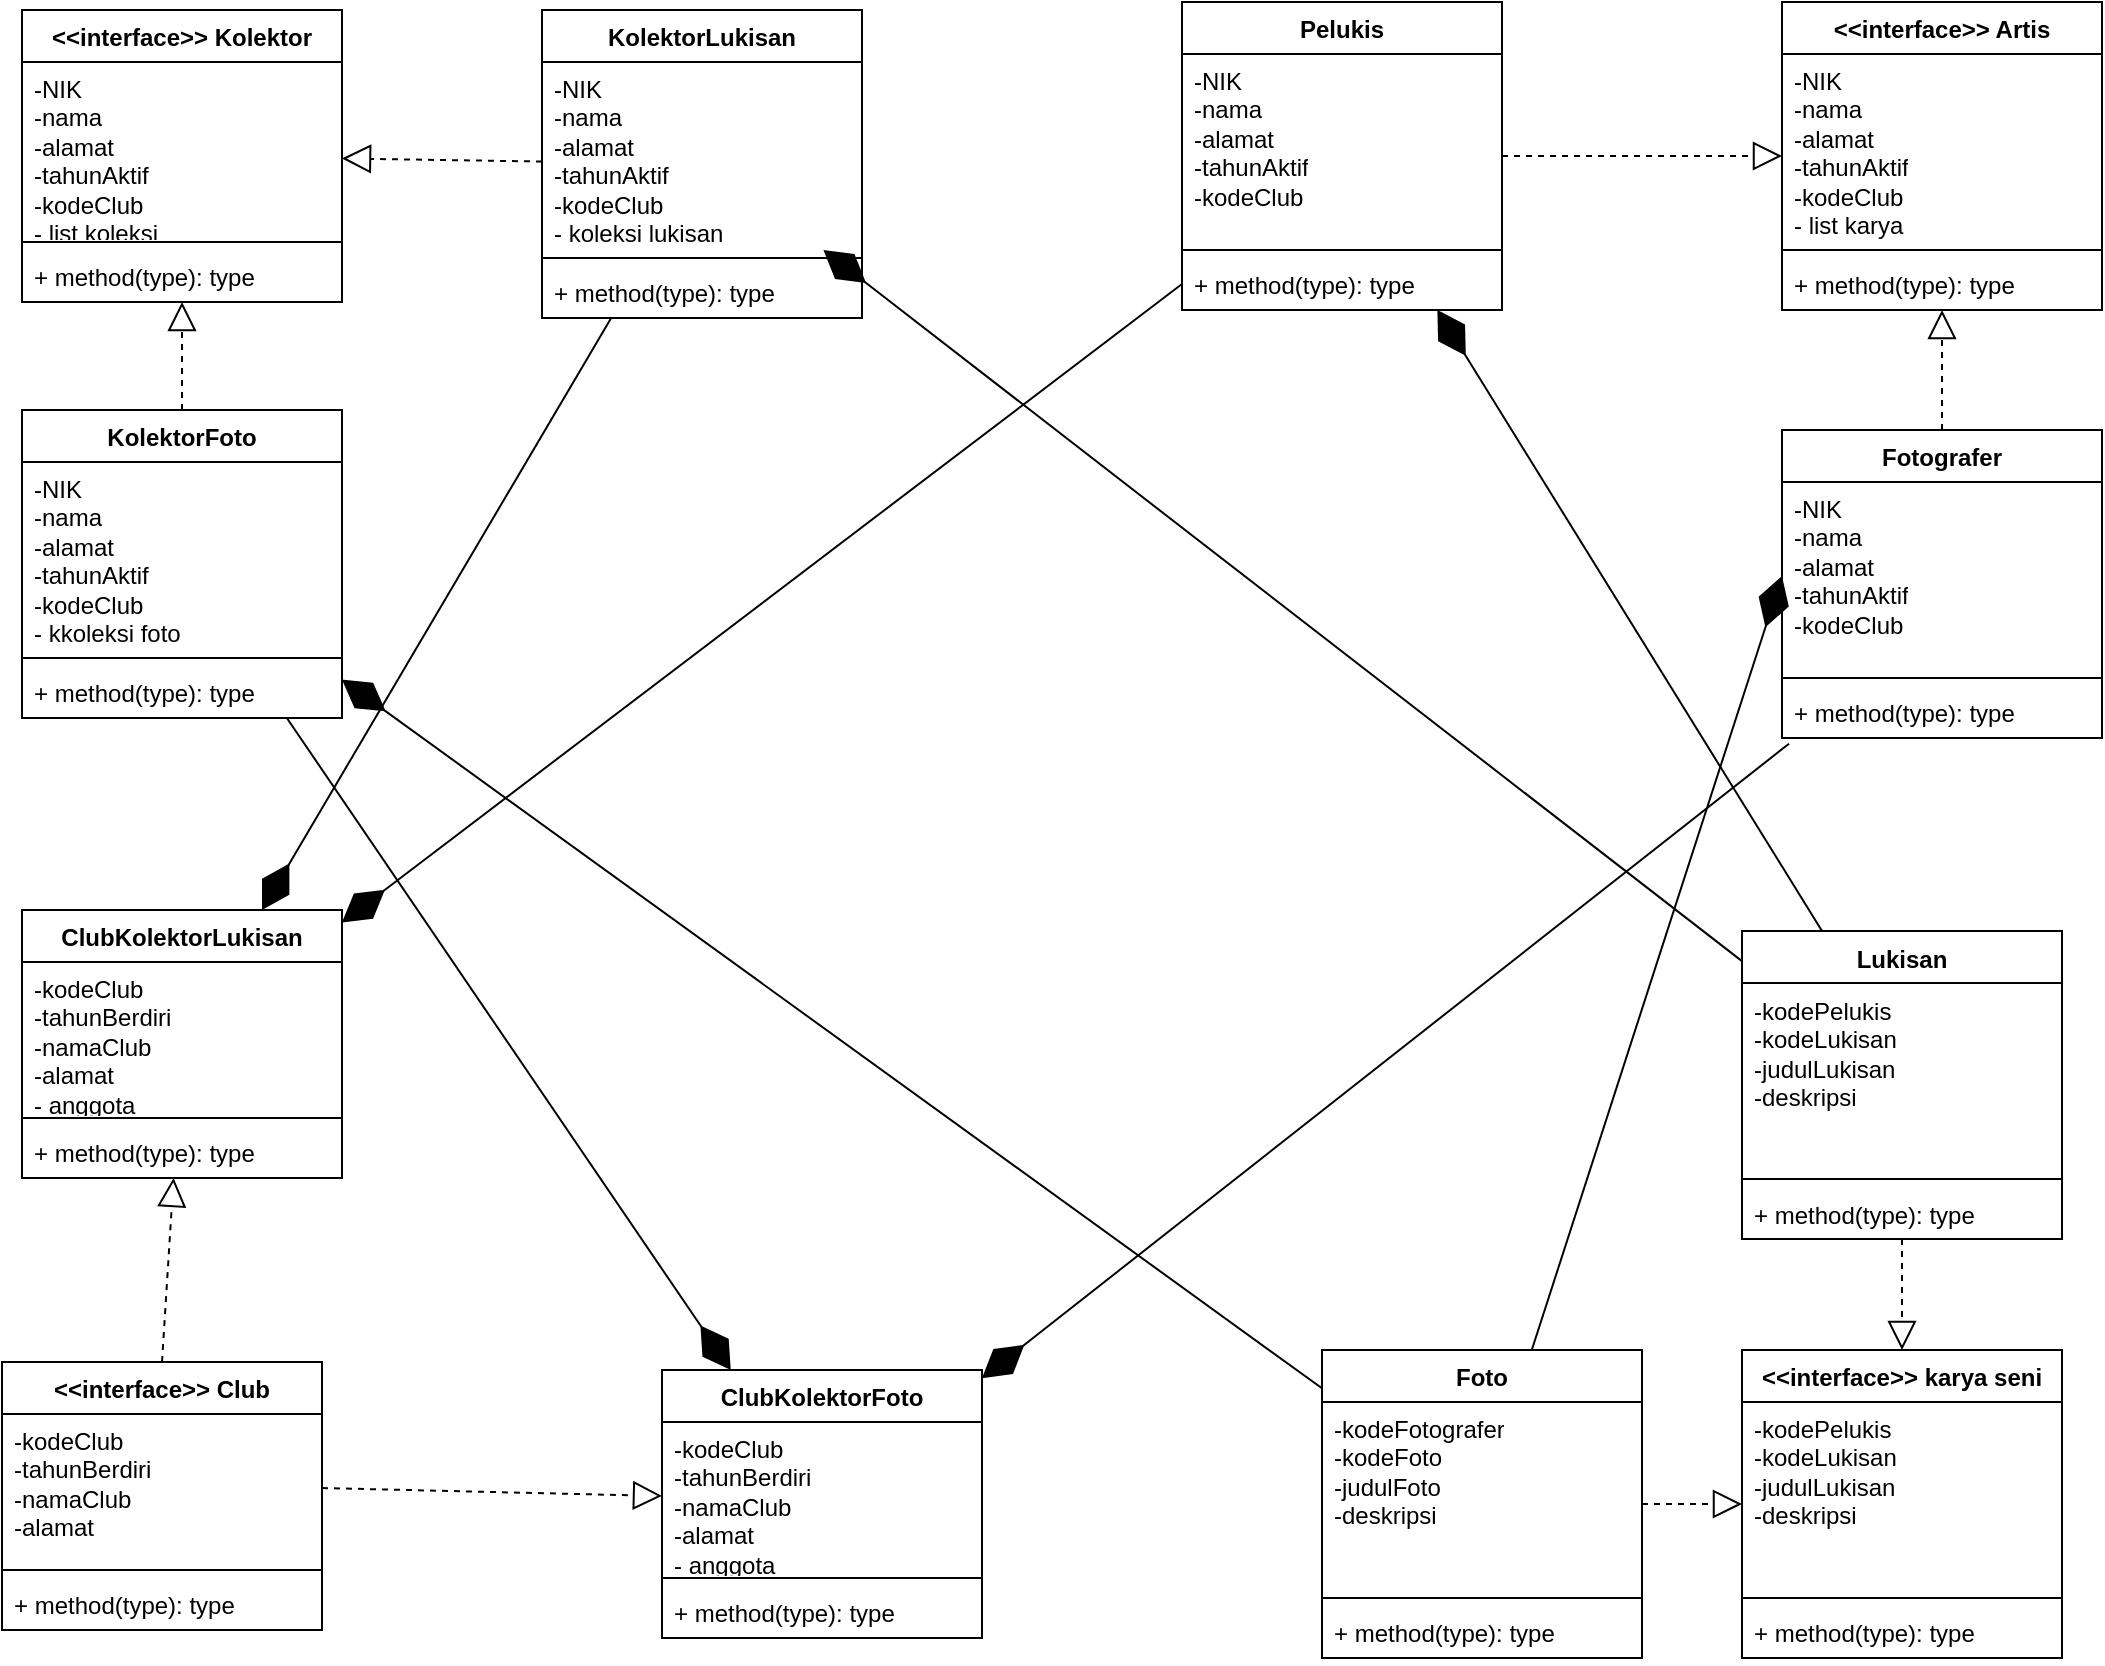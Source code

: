 <mxfile version="21.1.1" type="device">
  <diagram name="Halaman-1" id="w1nfSlfOFUZeimxJVYOu">
    <mxGraphModel dx="1985" dy="2001" grid="1" gridSize="10" guides="1" tooltips="1" connect="1" arrows="1" fold="1" page="1" pageScale="1" pageWidth="827" pageHeight="1169" math="0" shadow="0">
      <root>
        <mxCell id="0" />
        <mxCell id="1" parent="0" />
        <mxCell id="wIvVWz_7Oj9DMSqYCGYu-6" value="KolektorLukisan" style="swimlane;fontStyle=1;align=center;verticalAlign=top;childLayout=stackLayout;horizontal=1;startSize=26;horizontalStack=0;resizeParent=1;resizeParentMax=0;resizeLast=0;collapsible=1;marginBottom=0;whiteSpace=wrap;html=1;" vertex="1" parent="1">
          <mxGeometry x="290" y="-30" width="160" height="154" as="geometry" />
        </mxCell>
        <mxCell id="wIvVWz_7Oj9DMSqYCGYu-7" value="&lt;div&gt;&lt;span style=&quot;background-color: initial;&quot;&gt;-NIK&lt;/span&gt;&lt;br&gt;&lt;/div&gt;&lt;div&gt;-nama&lt;/div&gt;&lt;div&gt;-alamat&lt;/div&gt;&lt;div&gt;-tahunAktif&lt;/div&gt;&lt;div&gt;-kodeClub&lt;/div&gt;&lt;div&gt;- koleksi lukisan&lt;/div&gt;" style="text;strokeColor=none;fillColor=none;align=left;verticalAlign=top;spacingLeft=4;spacingRight=4;overflow=hidden;rotatable=0;points=[[0,0.5],[1,0.5]];portConstraint=eastwest;whiteSpace=wrap;html=1;" vertex="1" parent="wIvVWz_7Oj9DMSqYCGYu-6">
          <mxGeometry y="26" width="160" height="94" as="geometry" />
        </mxCell>
        <mxCell id="wIvVWz_7Oj9DMSqYCGYu-8" value="" style="line;strokeWidth=1;fillColor=none;align=left;verticalAlign=middle;spacingTop=-1;spacingLeft=3;spacingRight=3;rotatable=0;labelPosition=right;points=[];portConstraint=eastwest;strokeColor=inherit;" vertex="1" parent="wIvVWz_7Oj9DMSqYCGYu-6">
          <mxGeometry y="120" width="160" height="8" as="geometry" />
        </mxCell>
        <mxCell id="wIvVWz_7Oj9DMSqYCGYu-9" value="+ method(type): type" style="text;strokeColor=none;fillColor=none;align=left;verticalAlign=top;spacingLeft=4;spacingRight=4;overflow=hidden;rotatable=0;points=[[0,0.5],[1,0.5]];portConstraint=eastwest;whiteSpace=wrap;html=1;" vertex="1" parent="wIvVWz_7Oj9DMSqYCGYu-6">
          <mxGeometry y="128" width="160" height="26" as="geometry" />
        </mxCell>
        <mxCell id="wIvVWz_7Oj9DMSqYCGYu-10" value="Pelukis" style="swimlane;fontStyle=1;align=center;verticalAlign=top;childLayout=stackLayout;horizontal=1;startSize=26;horizontalStack=0;resizeParent=1;resizeParentMax=0;resizeLast=0;collapsible=1;marginBottom=0;whiteSpace=wrap;html=1;" vertex="1" parent="1">
          <mxGeometry x="610" y="-34" width="160" height="154" as="geometry" />
        </mxCell>
        <mxCell id="wIvVWz_7Oj9DMSqYCGYu-11" value="&lt;div&gt;-NIK&lt;/div&gt;&lt;div&gt;-nama&lt;/div&gt;&lt;div&gt;-alamat&lt;/div&gt;&lt;div&gt;-tahunAktif&lt;/div&gt;&lt;div&gt;-kodeClub&lt;/div&gt;" style="text;strokeColor=none;fillColor=none;align=left;verticalAlign=top;spacingLeft=4;spacingRight=4;overflow=hidden;rotatable=0;points=[[0,0.5],[1,0.5]];portConstraint=eastwest;whiteSpace=wrap;html=1;" vertex="1" parent="wIvVWz_7Oj9DMSqYCGYu-10">
          <mxGeometry y="26" width="160" height="94" as="geometry" />
        </mxCell>
        <mxCell id="wIvVWz_7Oj9DMSqYCGYu-12" value="" style="line;strokeWidth=1;fillColor=none;align=left;verticalAlign=middle;spacingTop=-1;spacingLeft=3;spacingRight=3;rotatable=0;labelPosition=right;points=[];portConstraint=eastwest;strokeColor=inherit;" vertex="1" parent="wIvVWz_7Oj9DMSqYCGYu-10">
          <mxGeometry y="120" width="160" height="8" as="geometry" />
        </mxCell>
        <mxCell id="wIvVWz_7Oj9DMSqYCGYu-13" value="+ method(type): type" style="text;strokeColor=none;fillColor=none;align=left;verticalAlign=top;spacingLeft=4;spacingRight=4;overflow=hidden;rotatable=0;points=[[0,0.5],[1,0.5]];portConstraint=eastwest;whiteSpace=wrap;html=1;" vertex="1" parent="wIvVWz_7Oj9DMSqYCGYu-10">
          <mxGeometry y="128" width="160" height="26" as="geometry" />
        </mxCell>
        <mxCell id="wIvVWz_7Oj9DMSqYCGYu-14" value="&amp;lt;&amp;lt;interface&amp;gt;&amp;gt; Club" style="swimlane;fontStyle=1;align=center;verticalAlign=top;childLayout=stackLayout;horizontal=1;startSize=26;horizontalStack=0;resizeParent=1;resizeParentMax=0;resizeLast=0;collapsible=1;marginBottom=0;whiteSpace=wrap;html=1;" vertex="1" parent="1">
          <mxGeometry x="20" y="646" width="160" height="134" as="geometry" />
        </mxCell>
        <mxCell id="wIvVWz_7Oj9DMSqYCGYu-15" value="&lt;div&gt;-kodeClub&lt;/div&gt;&lt;div&gt;-tahunBerdiri&lt;/div&gt;&lt;div&gt;-namaClub&lt;/div&gt;&lt;div&gt;-alamat&lt;/div&gt;" style="text;strokeColor=none;fillColor=none;align=left;verticalAlign=top;spacingLeft=4;spacingRight=4;overflow=hidden;rotatable=0;points=[[0,0.5],[1,0.5]];portConstraint=eastwest;whiteSpace=wrap;html=1;" vertex="1" parent="wIvVWz_7Oj9DMSqYCGYu-14">
          <mxGeometry y="26" width="160" height="74" as="geometry" />
        </mxCell>
        <mxCell id="wIvVWz_7Oj9DMSqYCGYu-16" value="" style="line;strokeWidth=1;fillColor=none;align=left;verticalAlign=middle;spacingTop=-1;spacingLeft=3;spacingRight=3;rotatable=0;labelPosition=right;points=[];portConstraint=eastwest;strokeColor=inherit;" vertex="1" parent="wIvVWz_7Oj9DMSqYCGYu-14">
          <mxGeometry y="100" width="160" height="8" as="geometry" />
        </mxCell>
        <mxCell id="wIvVWz_7Oj9DMSqYCGYu-17" value="+ method(type): type" style="text;strokeColor=none;fillColor=none;align=left;verticalAlign=top;spacingLeft=4;spacingRight=4;overflow=hidden;rotatable=0;points=[[0,0.5],[1,0.5]];portConstraint=eastwest;whiteSpace=wrap;html=1;" vertex="1" parent="wIvVWz_7Oj9DMSqYCGYu-14">
          <mxGeometry y="108" width="160" height="26" as="geometry" />
        </mxCell>
        <mxCell id="wIvVWz_7Oj9DMSqYCGYu-18" value="ClubKolektorFoto" style="swimlane;fontStyle=1;align=center;verticalAlign=top;childLayout=stackLayout;horizontal=1;startSize=26;horizontalStack=0;resizeParent=1;resizeParentMax=0;resizeLast=0;collapsible=1;marginBottom=0;whiteSpace=wrap;html=1;" vertex="1" parent="1">
          <mxGeometry x="350" y="650" width="160" height="134" as="geometry" />
        </mxCell>
        <mxCell id="wIvVWz_7Oj9DMSqYCGYu-19" value="&lt;div&gt;-kodeClub&lt;/div&gt;&lt;div&gt;-tahunBerdiri&lt;/div&gt;&lt;div&gt;-namaClub&lt;/div&gt;&lt;div&gt;-alamat&lt;/div&gt;&lt;div&gt;- anggota&lt;/div&gt;" style="text;strokeColor=none;fillColor=none;align=left;verticalAlign=top;spacingLeft=4;spacingRight=4;overflow=hidden;rotatable=0;points=[[0,0.5],[1,0.5]];portConstraint=eastwest;whiteSpace=wrap;html=1;" vertex="1" parent="wIvVWz_7Oj9DMSqYCGYu-18">
          <mxGeometry y="26" width="160" height="74" as="geometry" />
        </mxCell>
        <mxCell id="wIvVWz_7Oj9DMSqYCGYu-20" value="" style="line;strokeWidth=1;fillColor=none;align=left;verticalAlign=middle;spacingTop=-1;spacingLeft=3;spacingRight=3;rotatable=0;labelPosition=right;points=[];portConstraint=eastwest;strokeColor=inherit;" vertex="1" parent="wIvVWz_7Oj9DMSqYCGYu-18">
          <mxGeometry y="100" width="160" height="8" as="geometry" />
        </mxCell>
        <mxCell id="wIvVWz_7Oj9DMSqYCGYu-21" value="+ method(type): type" style="text;strokeColor=none;fillColor=none;align=left;verticalAlign=top;spacingLeft=4;spacingRight=4;overflow=hidden;rotatable=0;points=[[0,0.5],[1,0.5]];portConstraint=eastwest;whiteSpace=wrap;html=1;" vertex="1" parent="wIvVWz_7Oj9DMSqYCGYu-18">
          <mxGeometry y="108" width="160" height="26" as="geometry" />
        </mxCell>
        <mxCell id="wIvVWz_7Oj9DMSqYCGYu-22" value="KolektorFoto" style="swimlane;fontStyle=1;align=center;verticalAlign=top;childLayout=stackLayout;horizontal=1;startSize=26;horizontalStack=0;resizeParent=1;resizeParentMax=0;resizeLast=0;collapsible=1;marginBottom=0;whiteSpace=wrap;html=1;" vertex="1" parent="1">
          <mxGeometry x="30" y="170" width="160" height="154" as="geometry" />
        </mxCell>
        <mxCell id="wIvVWz_7Oj9DMSqYCGYu-23" value="&lt;div&gt;&lt;span style=&quot;background-color: initial;&quot;&gt;-NIK&lt;/span&gt;&lt;br&gt;&lt;/div&gt;&lt;div&gt;-nama&lt;/div&gt;&lt;div&gt;-alamat&lt;/div&gt;&lt;div&gt;-tahunAktif&lt;/div&gt;&lt;div&gt;-kodeClub&lt;/div&gt;&lt;div&gt;- kkoleksi foto&lt;/div&gt;" style="text;strokeColor=none;fillColor=none;align=left;verticalAlign=top;spacingLeft=4;spacingRight=4;overflow=hidden;rotatable=0;points=[[0,0.5],[1,0.5]];portConstraint=eastwest;whiteSpace=wrap;html=1;" vertex="1" parent="wIvVWz_7Oj9DMSqYCGYu-22">
          <mxGeometry y="26" width="160" height="94" as="geometry" />
        </mxCell>
        <mxCell id="wIvVWz_7Oj9DMSqYCGYu-24" value="" style="line;strokeWidth=1;fillColor=none;align=left;verticalAlign=middle;spacingTop=-1;spacingLeft=3;spacingRight=3;rotatable=0;labelPosition=right;points=[];portConstraint=eastwest;strokeColor=inherit;" vertex="1" parent="wIvVWz_7Oj9DMSqYCGYu-22">
          <mxGeometry y="120" width="160" height="8" as="geometry" />
        </mxCell>
        <mxCell id="wIvVWz_7Oj9DMSqYCGYu-25" value="+ method(type): type" style="text;strokeColor=none;fillColor=none;align=left;verticalAlign=top;spacingLeft=4;spacingRight=4;overflow=hidden;rotatable=0;points=[[0,0.5],[1,0.5]];portConstraint=eastwest;whiteSpace=wrap;html=1;" vertex="1" parent="wIvVWz_7Oj9DMSqYCGYu-22">
          <mxGeometry y="128" width="160" height="26" as="geometry" />
        </mxCell>
        <mxCell id="wIvVWz_7Oj9DMSqYCGYu-26" value="Fotografer" style="swimlane;fontStyle=1;align=center;verticalAlign=top;childLayout=stackLayout;horizontal=1;startSize=26;horizontalStack=0;resizeParent=1;resizeParentMax=0;resizeLast=0;collapsible=1;marginBottom=0;whiteSpace=wrap;html=1;" vertex="1" parent="1">
          <mxGeometry x="910" y="180" width="160" height="154" as="geometry" />
        </mxCell>
        <mxCell id="wIvVWz_7Oj9DMSqYCGYu-27" value="&lt;div&gt;-NIK&lt;/div&gt;&lt;div&gt;-nama&lt;/div&gt;&lt;div&gt;-alamat&lt;/div&gt;&lt;div&gt;-tahunAktif&lt;/div&gt;&lt;div&gt;-kodeClub&lt;/div&gt;" style="text;strokeColor=none;fillColor=none;align=left;verticalAlign=top;spacingLeft=4;spacingRight=4;overflow=hidden;rotatable=0;points=[[0,0.5],[1,0.5]];portConstraint=eastwest;whiteSpace=wrap;html=1;" vertex="1" parent="wIvVWz_7Oj9DMSqYCGYu-26">
          <mxGeometry y="26" width="160" height="94" as="geometry" />
        </mxCell>
        <mxCell id="wIvVWz_7Oj9DMSqYCGYu-28" value="" style="line;strokeWidth=1;fillColor=none;align=left;verticalAlign=middle;spacingTop=-1;spacingLeft=3;spacingRight=3;rotatable=0;labelPosition=right;points=[];portConstraint=eastwest;strokeColor=inherit;" vertex="1" parent="wIvVWz_7Oj9DMSqYCGYu-26">
          <mxGeometry y="120" width="160" height="8" as="geometry" />
        </mxCell>
        <mxCell id="wIvVWz_7Oj9DMSqYCGYu-29" value="+ method(type): type" style="text;strokeColor=none;fillColor=none;align=left;verticalAlign=top;spacingLeft=4;spacingRight=4;overflow=hidden;rotatable=0;points=[[0,0.5],[1,0.5]];portConstraint=eastwest;whiteSpace=wrap;html=1;" vertex="1" parent="wIvVWz_7Oj9DMSqYCGYu-26">
          <mxGeometry y="128" width="160" height="26" as="geometry" />
        </mxCell>
        <mxCell id="wIvVWz_7Oj9DMSqYCGYu-30" value="Foto" style="swimlane;fontStyle=1;align=center;verticalAlign=top;childLayout=stackLayout;horizontal=1;startSize=26;horizontalStack=0;resizeParent=1;resizeParentMax=0;resizeLast=0;collapsible=1;marginBottom=0;whiteSpace=wrap;html=1;" vertex="1" parent="1">
          <mxGeometry x="680" y="640" width="160" height="154" as="geometry" />
        </mxCell>
        <mxCell id="wIvVWz_7Oj9DMSqYCGYu-31" value="&lt;div&gt;-kodeFotografer&lt;/div&gt;&lt;div&gt;-kodeFoto&lt;/div&gt;&lt;div&gt;-judulFoto&lt;/div&gt;&lt;div&gt;-deskripsi&lt;/div&gt;" style="text;strokeColor=none;fillColor=none;align=left;verticalAlign=top;spacingLeft=4;spacingRight=4;overflow=hidden;rotatable=0;points=[[0,0.5],[1,0.5]];portConstraint=eastwest;whiteSpace=wrap;html=1;" vertex="1" parent="wIvVWz_7Oj9DMSqYCGYu-30">
          <mxGeometry y="26" width="160" height="94" as="geometry" />
        </mxCell>
        <mxCell id="wIvVWz_7Oj9DMSqYCGYu-32" value="" style="line;strokeWidth=1;fillColor=none;align=left;verticalAlign=middle;spacingTop=-1;spacingLeft=3;spacingRight=3;rotatable=0;labelPosition=right;points=[];portConstraint=eastwest;strokeColor=inherit;" vertex="1" parent="wIvVWz_7Oj9DMSqYCGYu-30">
          <mxGeometry y="120" width="160" height="8" as="geometry" />
        </mxCell>
        <mxCell id="wIvVWz_7Oj9DMSqYCGYu-33" value="+ method(type): type" style="text;strokeColor=none;fillColor=none;align=left;verticalAlign=top;spacingLeft=4;spacingRight=4;overflow=hidden;rotatable=0;points=[[0,0.5],[1,0.5]];portConstraint=eastwest;whiteSpace=wrap;html=1;" vertex="1" parent="wIvVWz_7Oj9DMSqYCGYu-30">
          <mxGeometry y="128" width="160" height="26" as="geometry" />
        </mxCell>
        <mxCell id="wIvVWz_7Oj9DMSqYCGYu-34" value="Lukisan" style="swimlane;fontStyle=1;align=center;verticalAlign=top;childLayout=stackLayout;horizontal=1;startSize=26;horizontalStack=0;resizeParent=1;resizeParentMax=0;resizeLast=0;collapsible=1;marginBottom=0;whiteSpace=wrap;html=1;" vertex="1" parent="1">
          <mxGeometry x="890" y="430.5" width="160" height="154" as="geometry" />
        </mxCell>
        <mxCell id="wIvVWz_7Oj9DMSqYCGYu-35" value="&lt;div&gt;-kodePelukis&lt;/div&gt;&lt;div&gt;-kodeLukisan&lt;/div&gt;&lt;div&gt;-judulLukisan&lt;/div&gt;&lt;div&gt;-deskripsi&lt;/div&gt;" style="text;strokeColor=none;fillColor=none;align=left;verticalAlign=top;spacingLeft=4;spacingRight=4;overflow=hidden;rotatable=0;points=[[0,0.5],[1,0.5]];portConstraint=eastwest;whiteSpace=wrap;html=1;" vertex="1" parent="wIvVWz_7Oj9DMSqYCGYu-34">
          <mxGeometry y="26" width="160" height="94" as="geometry" />
        </mxCell>
        <mxCell id="wIvVWz_7Oj9DMSqYCGYu-36" value="" style="line;strokeWidth=1;fillColor=none;align=left;verticalAlign=middle;spacingTop=-1;spacingLeft=3;spacingRight=3;rotatable=0;labelPosition=right;points=[];portConstraint=eastwest;strokeColor=inherit;" vertex="1" parent="wIvVWz_7Oj9DMSqYCGYu-34">
          <mxGeometry y="120" width="160" height="8" as="geometry" />
        </mxCell>
        <mxCell id="wIvVWz_7Oj9DMSqYCGYu-37" value="+ method(type): type" style="text;strokeColor=none;fillColor=none;align=left;verticalAlign=top;spacingLeft=4;spacingRight=4;overflow=hidden;rotatable=0;points=[[0,0.5],[1,0.5]];portConstraint=eastwest;whiteSpace=wrap;html=1;" vertex="1" parent="wIvVWz_7Oj9DMSqYCGYu-34">
          <mxGeometry y="128" width="160" height="26" as="geometry" />
        </mxCell>
        <mxCell id="wIvVWz_7Oj9DMSqYCGYu-42" value="&amp;lt;&amp;lt;interface&amp;gt;&amp;gt; Artis" style="swimlane;fontStyle=1;align=center;verticalAlign=top;childLayout=stackLayout;horizontal=1;startSize=26;horizontalStack=0;resizeParent=1;resizeParentMax=0;resizeLast=0;collapsible=1;marginBottom=0;whiteSpace=wrap;html=1;" vertex="1" parent="1">
          <mxGeometry x="910" y="-34" width="160" height="154" as="geometry" />
        </mxCell>
        <mxCell id="wIvVWz_7Oj9DMSqYCGYu-43" value="&lt;div&gt;-NIK&lt;/div&gt;&lt;div&gt;-nama&lt;/div&gt;&lt;div&gt;-alamat&lt;/div&gt;&lt;div&gt;-tahunAktif&lt;/div&gt;&lt;div&gt;-kodeClub&lt;/div&gt;&lt;div&gt;- list karya&lt;/div&gt;" style="text;strokeColor=none;fillColor=none;align=left;verticalAlign=top;spacingLeft=4;spacingRight=4;overflow=hidden;rotatable=0;points=[[0,0.5],[1,0.5]];portConstraint=eastwest;whiteSpace=wrap;html=1;" vertex="1" parent="wIvVWz_7Oj9DMSqYCGYu-42">
          <mxGeometry y="26" width="160" height="94" as="geometry" />
        </mxCell>
        <mxCell id="wIvVWz_7Oj9DMSqYCGYu-44" value="" style="line;strokeWidth=1;fillColor=none;align=left;verticalAlign=middle;spacingTop=-1;spacingLeft=3;spacingRight=3;rotatable=0;labelPosition=right;points=[];portConstraint=eastwest;strokeColor=inherit;" vertex="1" parent="wIvVWz_7Oj9DMSqYCGYu-42">
          <mxGeometry y="120" width="160" height="8" as="geometry" />
        </mxCell>
        <mxCell id="wIvVWz_7Oj9DMSqYCGYu-45" value="+ method(type): type" style="text;strokeColor=none;fillColor=none;align=left;verticalAlign=top;spacingLeft=4;spacingRight=4;overflow=hidden;rotatable=0;points=[[0,0.5],[1,0.5]];portConstraint=eastwest;whiteSpace=wrap;html=1;" vertex="1" parent="wIvVWz_7Oj9DMSqYCGYu-42">
          <mxGeometry y="128" width="160" height="26" as="geometry" />
        </mxCell>
        <mxCell id="wIvVWz_7Oj9DMSqYCGYu-46" value="&amp;lt;&amp;lt;interface&amp;gt;&amp;gt; Kolektor" style="swimlane;fontStyle=1;align=center;verticalAlign=top;childLayout=stackLayout;horizontal=1;startSize=26;horizontalStack=0;resizeParent=1;resizeParentMax=0;resizeLast=0;collapsible=1;marginBottom=0;whiteSpace=wrap;html=1;" vertex="1" parent="1">
          <mxGeometry x="30" y="-30" width="160" height="146" as="geometry" />
        </mxCell>
        <mxCell id="wIvVWz_7Oj9DMSqYCGYu-47" value="&lt;div&gt;-NIK&lt;/div&gt;&lt;div&gt;-nama&lt;/div&gt;&lt;div&gt;-alamat&lt;/div&gt;&lt;div&gt;-tahunAktif&lt;/div&gt;&lt;div&gt;-kodeClub&lt;/div&gt;&lt;div&gt;- list koleksi&amp;nbsp;&lt;/div&gt;" style="text;strokeColor=none;fillColor=none;align=left;verticalAlign=top;spacingLeft=4;spacingRight=4;overflow=hidden;rotatable=0;points=[[0,0.5],[1,0.5]];portConstraint=eastwest;whiteSpace=wrap;html=1;" vertex="1" parent="wIvVWz_7Oj9DMSqYCGYu-46">
          <mxGeometry y="26" width="160" height="86" as="geometry" />
        </mxCell>
        <mxCell id="wIvVWz_7Oj9DMSqYCGYu-48" value="" style="line;strokeWidth=1;fillColor=none;align=left;verticalAlign=middle;spacingTop=-1;spacingLeft=3;spacingRight=3;rotatable=0;labelPosition=right;points=[];portConstraint=eastwest;strokeColor=inherit;" vertex="1" parent="wIvVWz_7Oj9DMSqYCGYu-46">
          <mxGeometry y="112" width="160" height="8" as="geometry" />
        </mxCell>
        <mxCell id="wIvVWz_7Oj9DMSqYCGYu-49" value="+ method(type): type" style="text;strokeColor=none;fillColor=none;align=left;verticalAlign=top;spacingLeft=4;spacingRight=4;overflow=hidden;rotatable=0;points=[[0,0.5],[1,0.5]];portConstraint=eastwest;whiteSpace=wrap;html=1;" vertex="1" parent="wIvVWz_7Oj9DMSqYCGYu-46">
          <mxGeometry y="120" width="160" height="26" as="geometry" />
        </mxCell>
        <mxCell id="wIvVWz_7Oj9DMSqYCGYu-54" value="" style="endArrow=block;dashed=1;endFill=0;endSize=12;html=1;rounded=0;exitX=0.5;exitY=0;exitDx=0;exitDy=0;" edge="1" parent="1" source="wIvVWz_7Oj9DMSqYCGYu-22" target="wIvVWz_7Oj9DMSqYCGYu-46">
          <mxGeometry width="160" relative="1" as="geometry">
            <mxPoint x="560" y="250" as="sourcePoint" />
            <mxPoint x="720" y="250" as="targetPoint" />
          </mxGeometry>
        </mxCell>
        <mxCell id="wIvVWz_7Oj9DMSqYCGYu-55" value="" style="endArrow=block;dashed=1;endFill=0;endSize=12;html=1;rounded=0;" edge="1" parent="1" source="wIvVWz_7Oj9DMSqYCGYu-6" target="wIvVWz_7Oj9DMSqYCGYu-46">
          <mxGeometry width="160" relative="1" as="geometry">
            <mxPoint x="560" y="170" as="sourcePoint" />
            <mxPoint x="720" y="170" as="targetPoint" />
          </mxGeometry>
        </mxCell>
        <mxCell id="wIvVWz_7Oj9DMSqYCGYu-57" value="" style="endArrow=block;dashed=1;endFill=0;endSize=12;html=1;rounded=0;exitX=0.5;exitY=0;exitDx=0;exitDy=0;" edge="1" parent="1" source="wIvVWz_7Oj9DMSqYCGYu-26" target="wIvVWz_7Oj9DMSqYCGYu-42">
          <mxGeometry width="160" relative="1" as="geometry">
            <mxPoint x="560" y="240" as="sourcePoint" />
            <mxPoint x="720" y="240" as="targetPoint" />
          </mxGeometry>
        </mxCell>
        <mxCell id="wIvVWz_7Oj9DMSqYCGYu-58" value="" style="endArrow=block;dashed=1;endFill=0;endSize=12;html=1;rounded=0;" edge="1" parent="1" source="wIvVWz_7Oj9DMSqYCGYu-10" target="wIvVWz_7Oj9DMSqYCGYu-42">
          <mxGeometry width="160" relative="1" as="geometry">
            <mxPoint x="560" y="240" as="sourcePoint" />
            <mxPoint x="720" y="240" as="targetPoint" />
          </mxGeometry>
        </mxCell>
        <mxCell id="wIvVWz_7Oj9DMSqYCGYu-63" value="&amp;lt;&amp;lt;interface&amp;gt;&amp;gt; karya seni" style="swimlane;fontStyle=1;align=center;verticalAlign=top;childLayout=stackLayout;horizontal=1;startSize=26;horizontalStack=0;resizeParent=1;resizeParentMax=0;resizeLast=0;collapsible=1;marginBottom=0;whiteSpace=wrap;html=1;" vertex="1" parent="1">
          <mxGeometry x="890" y="640" width="160" height="154" as="geometry" />
        </mxCell>
        <mxCell id="wIvVWz_7Oj9DMSqYCGYu-64" value="&lt;div&gt;-kodePelukis&lt;/div&gt;&lt;div&gt;-kodeLukisan&lt;/div&gt;&lt;div&gt;-judulLukisan&lt;/div&gt;&lt;div&gt;-deskripsi&lt;/div&gt;" style="text;strokeColor=none;fillColor=none;align=left;verticalAlign=top;spacingLeft=4;spacingRight=4;overflow=hidden;rotatable=0;points=[[0,0.5],[1,0.5]];portConstraint=eastwest;whiteSpace=wrap;html=1;" vertex="1" parent="wIvVWz_7Oj9DMSqYCGYu-63">
          <mxGeometry y="26" width="160" height="94" as="geometry" />
        </mxCell>
        <mxCell id="wIvVWz_7Oj9DMSqYCGYu-65" value="" style="line;strokeWidth=1;fillColor=none;align=left;verticalAlign=middle;spacingTop=-1;spacingLeft=3;spacingRight=3;rotatable=0;labelPosition=right;points=[];portConstraint=eastwest;strokeColor=inherit;" vertex="1" parent="wIvVWz_7Oj9DMSqYCGYu-63">
          <mxGeometry y="120" width="160" height="8" as="geometry" />
        </mxCell>
        <mxCell id="wIvVWz_7Oj9DMSqYCGYu-66" value="+ method(type): type" style="text;strokeColor=none;fillColor=none;align=left;verticalAlign=top;spacingLeft=4;spacingRight=4;overflow=hidden;rotatable=0;points=[[0,0.5],[1,0.5]];portConstraint=eastwest;whiteSpace=wrap;html=1;" vertex="1" parent="wIvVWz_7Oj9DMSqYCGYu-63">
          <mxGeometry y="128" width="160" height="26" as="geometry" />
        </mxCell>
        <mxCell id="wIvVWz_7Oj9DMSqYCGYu-67" value="" style="endArrow=block;dashed=1;endFill=0;endSize=12;html=1;rounded=0;" edge="1" parent="1" source="wIvVWz_7Oj9DMSqYCGYu-30" target="wIvVWz_7Oj9DMSqYCGYu-63">
          <mxGeometry width="160" relative="1" as="geometry">
            <mxPoint x="690" y="450" as="sourcePoint" />
            <mxPoint x="850" y="450" as="targetPoint" />
            <Array as="points" />
          </mxGeometry>
        </mxCell>
        <mxCell id="wIvVWz_7Oj9DMSqYCGYu-68" value="" style="endArrow=block;dashed=1;endFill=0;endSize=12;html=1;rounded=0;" edge="1" parent="1" source="wIvVWz_7Oj9DMSqYCGYu-34" target="wIvVWz_7Oj9DMSqYCGYu-63">
          <mxGeometry width="160" relative="1" as="geometry">
            <mxPoint x="690" y="450" as="sourcePoint" />
            <mxPoint x="850" y="450" as="targetPoint" />
          </mxGeometry>
        </mxCell>
        <mxCell id="wIvVWz_7Oj9DMSqYCGYu-73" value="ClubKolektorLukisan" style="swimlane;fontStyle=1;align=center;verticalAlign=top;childLayout=stackLayout;horizontal=1;startSize=26;horizontalStack=0;resizeParent=1;resizeParentMax=0;resizeLast=0;collapsible=1;marginBottom=0;whiteSpace=wrap;html=1;" vertex="1" parent="1">
          <mxGeometry x="30" y="420" width="160" height="134" as="geometry" />
        </mxCell>
        <mxCell id="wIvVWz_7Oj9DMSqYCGYu-74" value="&lt;div&gt;-kodeClub&lt;/div&gt;&lt;div&gt;-tahunBerdiri&lt;/div&gt;&lt;div&gt;-namaClub&lt;/div&gt;&lt;div&gt;-alamat&lt;/div&gt;&lt;div&gt;- anggota&lt;/div&gt;" style="text;strokeColor=none;fillColor=none;align=left;verticalAlign=top;spacingLeft=4;spacingRight=4;overflow=hidden;rotatable=0;points=[[0,0.5],[1,0.5]];portConstraint=eastwest;whiteSpace=wrap;html=1;" vertex="1" parent="wIvVWz_7Oj9DMSqYCGYu-73">
          <mxGeometry y="26" width="160" height="74" as="geometry" />
        </mxCell>
        <mxCell id="wIvVWz_7Oj9DMSqYCGYu-75" value="" style="line;strokeWidth=1;fillColor=none;align=left;verticalAlign=middle;spacingTop=-1;spacingLeft=3;spacingRight=3;rotatable=0;labelPosition=right;points=[];portConstraint=eastwest;strokeColor=inherit;" vertex="1" parent="wIvVWz_7Oj9DMSqYCGYu-73">
          <mxGeometry y="100" width="160" height="8" as="geometry" />
        </mxCell>
        <mxCell id="wIvVWz_7Oj9DMSqYCGYu-76" value="+ method(type): type" style="text;strokeColor=none;fillColor=none;align=left;verticalAlign=top;spacingLeft=4;spacingRight=4;overflow=hidden;rotatable=0;points=[[0,0.5],[1,0.5]];portConstraint=eastwest;whiteSpace=wrap;html=1;" vertex="1" parent="wIvVWz_7Oj9DMSqYCGYu-73">
          <mxGeometry y="108" width="160" height="26" as="geometry" />
        </mxCell>
        <mxCell id="wIvVWz_7Oj9DMSqYCGYu-77" value="" style="endArrow=block;dashed=1;endFill=0;endSize=12;html=1;rounded=0;exitX=0.5;exitY=0;exitDx=0;exitDy=0;" edge="1" parent="1" source="wIvVWz_7Oj9DMSqYCGYu-14" target="wIvVWz_7Oj9DMSqYCGYu-73">
          <mxGeometry width="160" relative="1" as="geometry">
            <mxPoint x="690" y="640" as="sourcePoint" />
            <mxPoint x="850" y="640" as="targetPoint" />
          </mxGeometry>
        </mxCell>
        <mxCell id="wIvVWz_7Oj9DMSqYCGYu-78" value="" style="endArrow=block;dashed=1;endFill=0;endSize=12;html=1;rounded=0;exitX=1;exitY=0.5;exitDx=0;exitDy=0;entryX=0;entryY=0.5;entryDx=0;entryDy=0;" edge="1" parent="1" source="wIvVWz_7Oj9DMSqYCGYu-15" target="wIvVWz_7Oj9DMSqYCGYu-19">
          <mxGeometry width="160" relative="1" as="geometry">
            <mxPoint x="690" y="640" as="sourcePoint" />
            <mxPoint x="850" y="640" as="targetPoint" />
          </mxGeometry>
        </mxCell>
        <mxCell id="wIvVWz_7Oj9DMSqYCGYu-79" value="" style="endArrow=diamondThin;endFill=1;endSize=24;html=1;rounded=0;" edge="1" parent="1" source="wIvVWz_7Oj9DMSqYCGYu-34" target="wIvVWz_7Oj9DMSqYCGYu-7">
          <mxGeometry width="160" relative="1" as="geometry">
            <mxPoint x="670" y="450" as="sourcePoint" />
            <mxPoint x="830" y="450" as="targetPoint" />
          </mxGeometry>
        </mxCell>
        <mxCell id="wIvVWz_7Oj9DMSqYCGYu-80" value="" style="endArrow=diamondThin;endFill=1;endSize=24;html=1;rounded=0;" edge="1" parent="1" source="wIvVWz_7Oj9DMSqYCGYu-30" target="wIvVWz_7Oj9DMSqYCGYu-22">
          <mxGeometry width="160" relative="1" as="geometry">
            <mxPoint x="670" y="450" as="sourcePoint" />
            <mxPoint x="830" y="450" as="targetPoint" />
          </mxGeometry>
        </mxCell>
        <mxCell id="wIvVWz_7Oj9DMSqYCGYu-82" value="" style="endArrow=diamondThin;endFill=1;endSize=24;html=1;rounded=0;" edge="1" parent="1" source="wIvVWz_7Oj9DMSqYCGYu-22" target="wIvVWz_7Oj9DMSqYCGYu-18">
          <mxGeometry width="160" relative="1" as="geometry">
            <mxPoint x="980" y="174" as="sourcePoint" />
            <mxPoint x="473" y="640" as="targetPoint" />
          </mxGeometry>
        </mxCell>
        <mxCell id="wIvVWz_7Oj9DMSqYCGYu-84" value="" style="endArrow=diamondThin;endFill=1;endSize=24;html=1;rounded=0;entryX=0;entryY=0.5;entryDx=0;entryDy=0;" edge="1" parent="1" source="wIvVWz_7Oj9DMSqYCGYu-30" target="wIvVWz_7Oj9DMSqYCGYu-27">
          <mxGeometry width="160" relative="1" as="geometry">
            <mxPoint x="670" y="360" as="sourcePoint" />
            <mxPoint x="830" y="360" as="targetPoint" />
          </mxGeometry>
        </mxCell>
        <mxCell id="wIvVWz_7Oj9DMSqYCGYu-85" value="" style="endArrow=diamondThin;endFill=1;endSize=24;html=1;rounded=0;exitX=0.25;exitY=0;exitDx=0;exitDy=0;" edge="1" parent="1" source="wIvVWz_7Oj9DMSqYCGYu-34" target="wIvVWz_7Oj9DMSqYCGYu-10">
          <mxGeometry width="160" relative="1" as="geometry">
            <mxPoint x="670" y="360" as="sourcePoint" />
            <mxPoint x="830" y="360" as="targetPoint" />
          </mxGeometry>
        </mxCell>
        <mxCell id="wIvVWz_7Oj9DMSqYCGYu-86" value="" style="endArrow=diamondThin;endFill=1;endSize=24;html=1;rounded=0;exitX=0.022;exitY=1.109;exitDx=0;exitDy=0;exitPerimeter=0;" edge="1" parent="1" source="wIvVWz_7Oj9DMSqYCGYu-29" target="wIvVWz_7Oj9DMSqYCGYu-18">
          <mxGeometry width="160" relative="1" as="geometry">
            <mxPoint x="670" y="320" as="sourcePoint" />
            <mxPoint x="830" y="320" as="targetPoint" />
          </mxGeometry>
        </mxCell>
        <mxCell id="wIvVWz_7Oj9DMSqYCGYu-87" value="" style="endArrow=diamondThin;endFill=1;endSize=24;html=1;rounded=0;exitX=0;exitY=0.5;exitDx=0;exitDy=0;" edge="1" parent="1" source="wIvVWz_7Oj9DMSqYCGYu-13" target="wIvVWz_7Oj9DMSqYCGYu-73">
          <mxGeometry width="160" relative="1" as="geometry">
            <mxPoint x="670" y="320" as="sourcePoint" />
            <mxPoint x="830" y="320" as="targetPoint" />
          </mxGeometry>
        </mxCell>
        <mxCell id="wIvVWz_7Oj9DMSqYCGYu-88" value="" style="endArrow=diamondThin;endFill=1;endSize=24;html=1;rounded=0;entryX=0.75;entryY=0;entryDx=0;entryDy=0;" edge="1" parent="1" source="wIvVWz_7Oj9DMSqYCGYu-6" target="wIvVWz_7Oj9DMSqYCGYu-73">
          <mxGeometry width="160" relative="1" as="geometry">
            <mxPoint x="670" y="320" as="sourcePoint" />
            <mxPoint x="830" y="320" as="targetPoint" />
          </mxGeometry>
        </mxCell>
      </root>
    </mxGraphModel>
  </diagram>
</mxfile>
